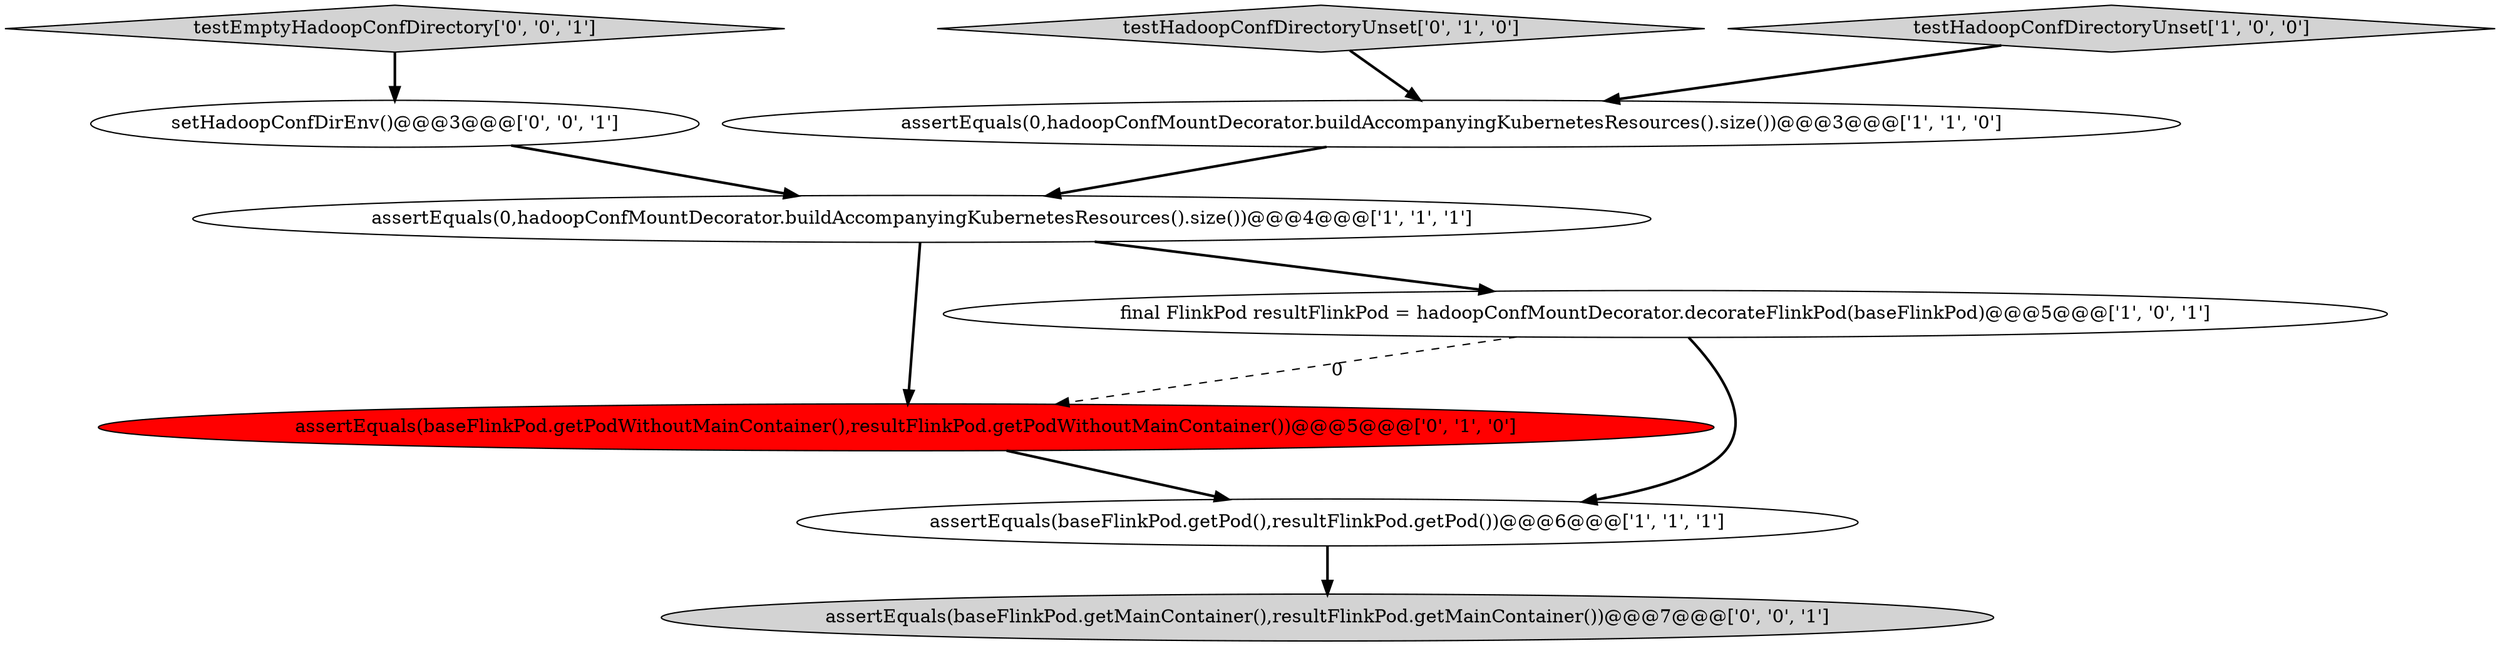 digraph {
3 [style = filled, label = "assertEquals(0,hadoopConfMountDecorator.buildAccompanyingKubernetesResources().size())@@@3@@@['1', '1', '0']", fillcolor = white, shape = ellipse image = "AAA0AAABBB1BBB"];
6 [style = filled, label = "assertEquals(baseFlinkPod.getPodWithoutMainContainer(),resultFlinkPod.getPodWithoutMainContainer())@@@5@@@['0', '1', '0']", fillcolor = red, shape = ellipse image = "AAA1AAABBB2BBB"];
5 [style = filled, label = "testHadoopConfDirectoryUnset['0', '1', '0']", fillcolor = lightgray, shape = diamond image = "AAA0AAABBB2BBB"];
9 [style = filled, label = "setHadoopConfDirEnv()@@@3@@@['0', '0', '1']", fillcolor = white, shape = ellipse image = "AAA0AAABBB3BBB"];
4 [style = filled, label = "final FlinkPod resultFlinkPod = hadoopConfMountDecorator.decorateFlinkPod(baseFlinkPod)@@@5@@@['1', '0', '1']", fillcolor = white, shape = ellipse image = "AAA0AAABBB1BBB"];
7 [style = filled, label = "assertEquals(baseFlinkPod.getMainContainer(),resultFlinkPod.getMainContainer())@@@7@@@['0', '0', '1']", fillcolor = lightgray, shape = ellipse image = "AAA0AAABBB3BBB"];
1 [style = filled, label = "assertEquals(baseFlinkPod.getPod(),resultFlinkPod.getPod())@@@6@@@['1', '1', '1']", fillcolor = white, shape = ellipse image = "AAA0AAABBB1BBB"];
0 [style = filled, label = "assertEquals(0,hadoopConfMountDecorator.buildAccompanyingKubernetesResources().size())@@@4@@@['1', '1', '1']", fillcolor = white, shape = ellipse image = "AAA0AAABBB1BBB"];
8 [style = filled, label = "testEmptyHadoopConfDirectory['0', '0', '1']", fillcolor = lightgray, shape = diamond image = "AAA0AAABBB3BBB"];
2 [style = filled, label = "testHadoopConfDirectoryUnset['1', '0', '0']", fillcolor = lightgray, shape = diamond image = "AAA0AAABBB1BBB"];
5->3 [style = bold, label=""];
6->1 [style = bold, label=""];
4->1 [style = bold, label=""];
9->0 [style = bold, label=""];
4->6 [style = dashed, label="0"];
0->4 [style = bold, label=""];
0->6 [style = bold, label=""];
1->7 [style = bold, label=""];
3->0 [style = bold, label=""];
2->3 [style = bold, label=""];
8->9 [style = bold, label=""];
}

